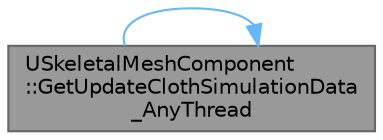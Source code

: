 digraph "USkeletalMeshComponent::GetUpdateClothSimulationData_AnyThread"
{
 // INTERACTIVE_SVG=YES
 // LATEX_PDF_SIZE
  bgcolor="transparent";
  edge [fontname=Helvetica,fontsize=10,labelfontname=Helvetica,labelfontsize=10];
  node [fontname=Helvetica,fontsize=10,shape=box,height=0.2,width=0.4];
  rankdir="RL";
  Node1 [id="Node000001",label="USkeletalMeshComponent\l::GetUpdateClothSimulationData\l_AnyThread",height=0.2,width=0.4,color="gray40", fillcolor="grey60", style="filled", fontcolor="black",tooltip="Store cloth simulation data into OutClothSimulData."];
  Node1 -> Node1 [id="edge1_Node000001_Node000001",dir="back",color="steelblue1",style="solid",tooltip=" "];
}
